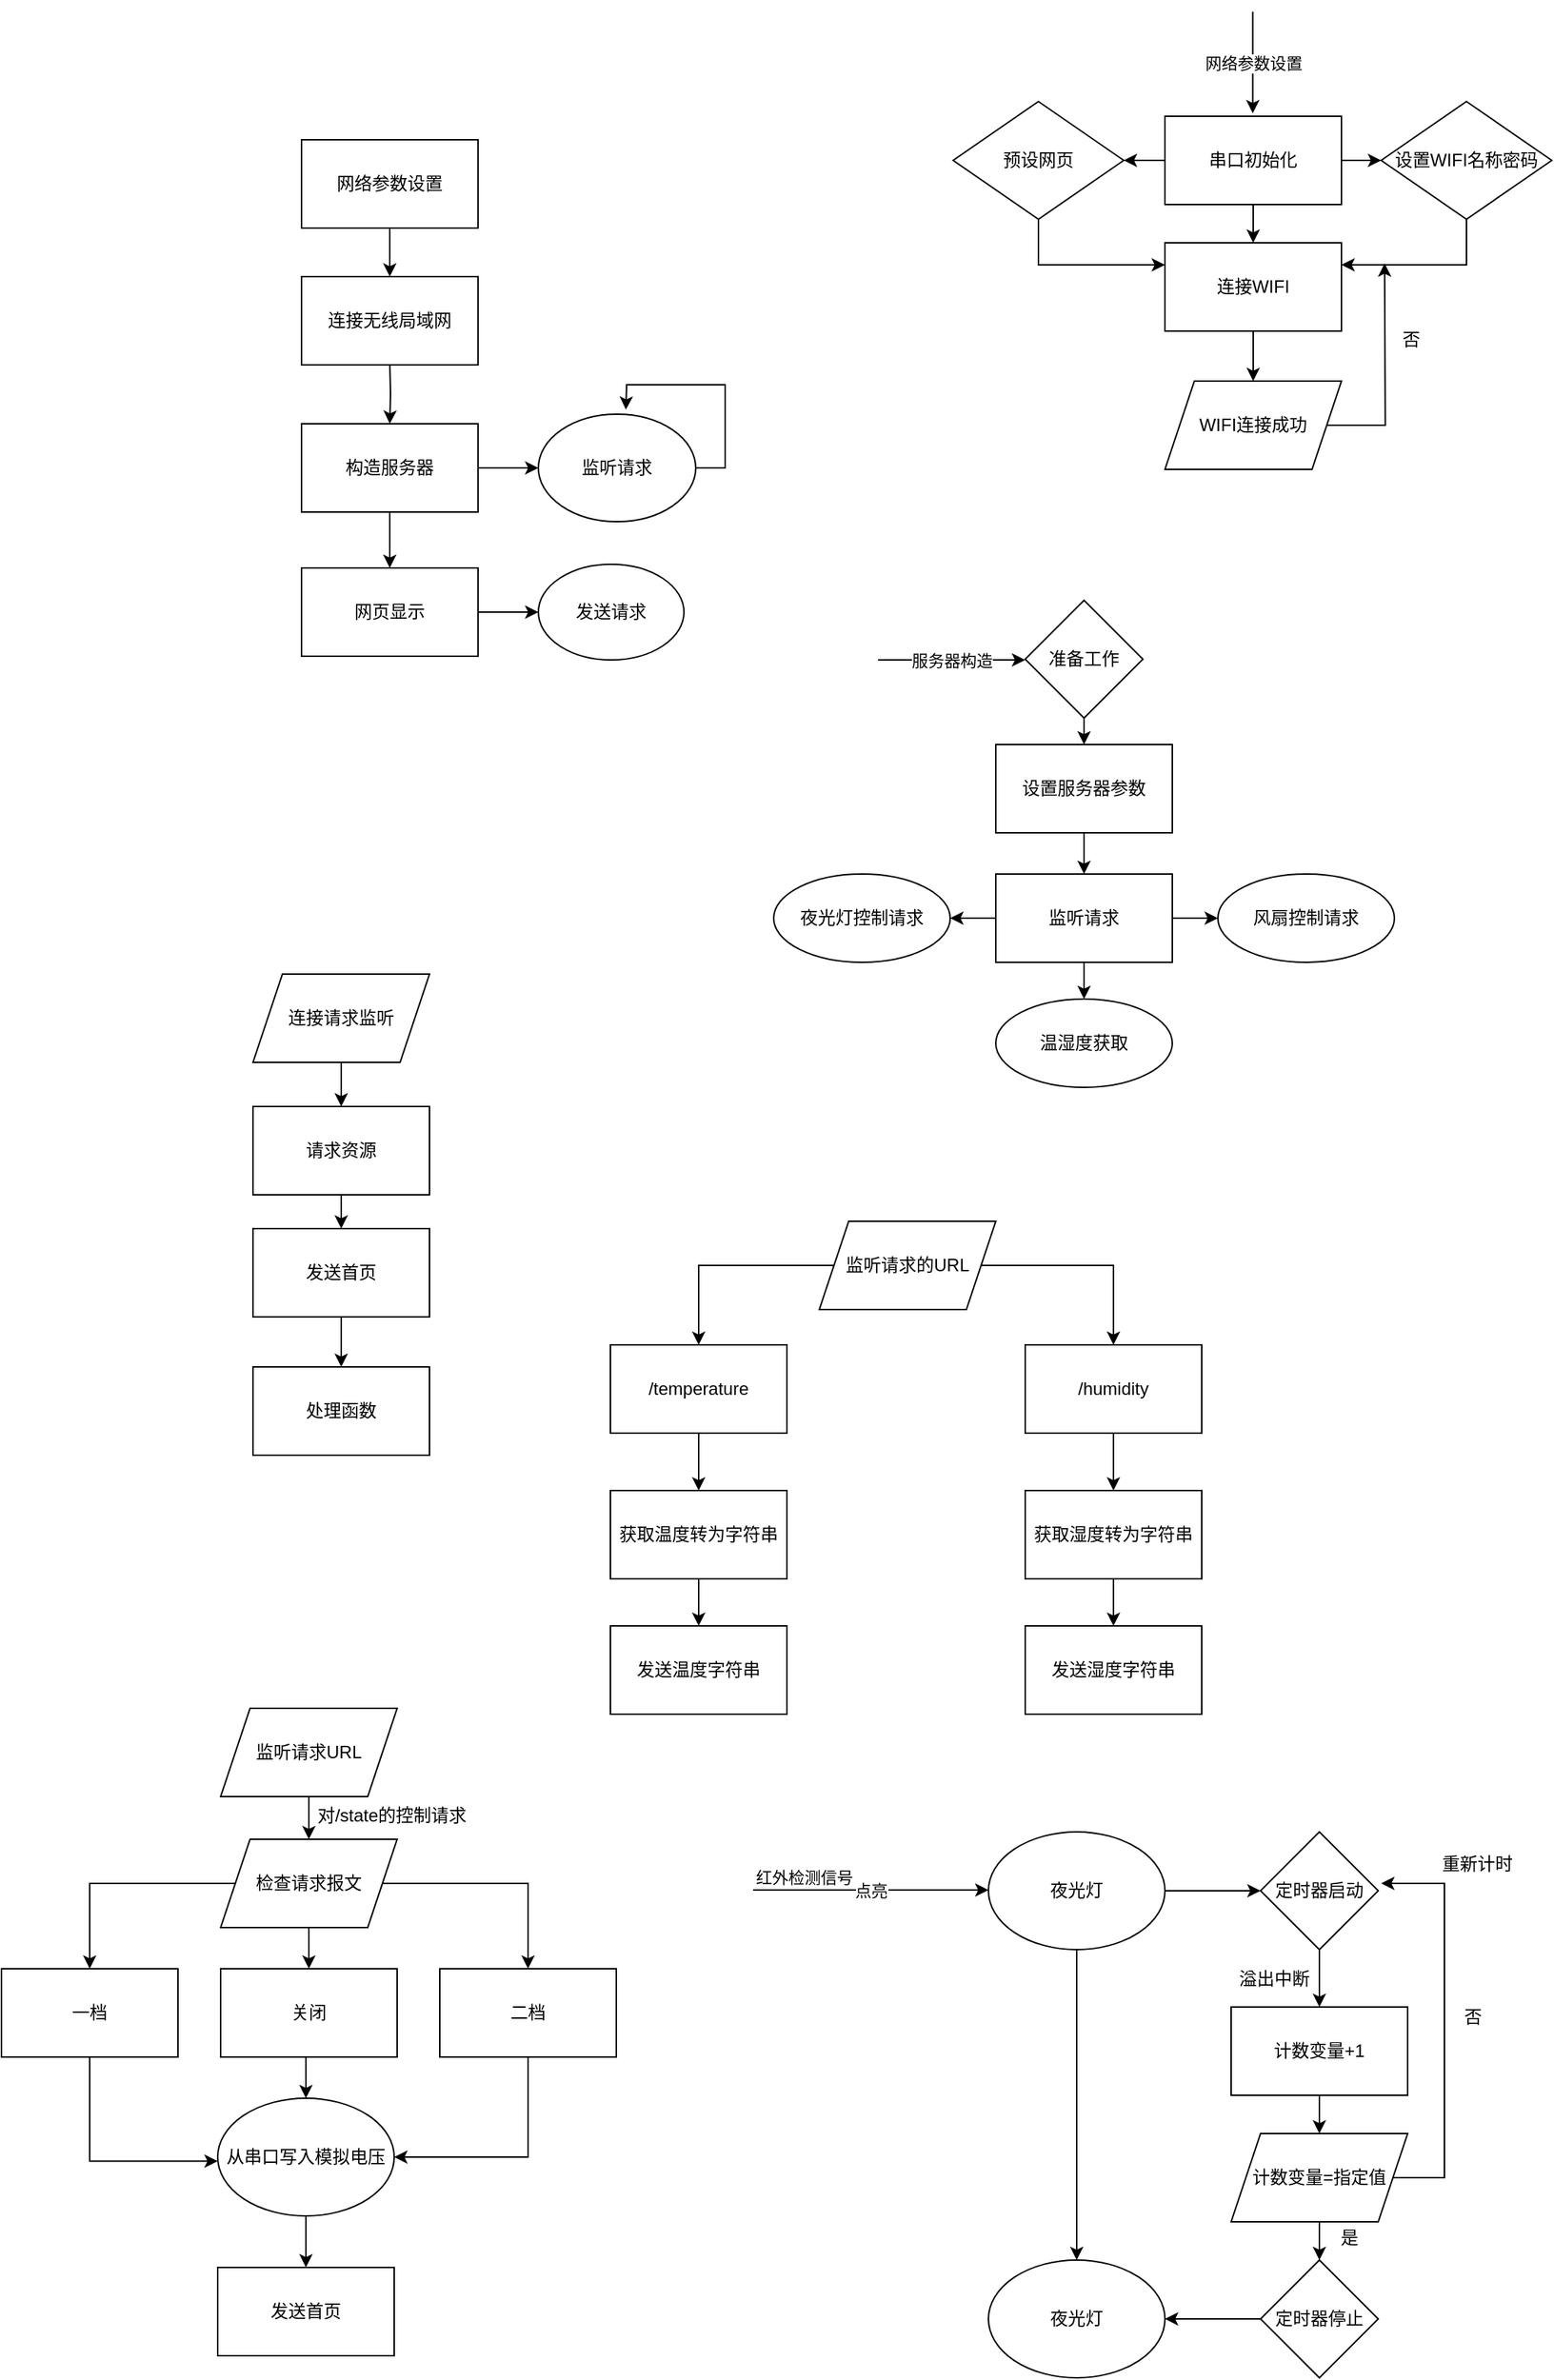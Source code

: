 <mxfile version="16.5.1" type="device"><diagram id="L2YsQoSSXzb7lMVXkIDc" name="第 1 页"><mxGraphModel dx="1038" dy="660" grid="0" gridSize="14" guides="1" tooltips="1" connect="1" arrows="1" fold="1" page="1" pageScale="1" pageWidth="1169" pageHeight="1654" math="0" shadow="0"><root><mxCell id="0"/><mxCell id="1" parent="0"/><mxCell id="rEMloxeeWNYrb5MUOEQf-3" style="edgeStyle=orthogonalEdgeStyle;rounded=0;orthogonalLoop=1;jettySize=auto;html=1;entryX=0.5;entryY=0;entryDx=0;entryDy=0;" parent="1" target="rEMloxeeWNYrb5MUOEQf-2" edge="1"><mxGeometry relative="1" as="geometry"><mxPoint x="317" y="257" as="sourcePoint"/></mxGeometry></mxCell><mxCell id="rEMloxeeWNYrb5MUOEQf-5" value="" style="edgeStyle=orthogonalEdgeStyle;rounded=0;orthogonalLoop=1;jettySize=auto;html=1;" parent="1" source="rEMloxeeWNYrb5MUOEQf-2" target="rEMloxeeWNYrb5MUOEQf-4" edge="1"><mxGeometry relative="1" as="geometry"/></mxCell><mxCell id="rEMloxeeWNYrb5MUOEQf-12" style="edgeStyle=orthogonalEdgeStyle;rounded=0;orthogonalLoop=1;jettySize=auto;html=1;exitX=1;exitY=0.5;exitDx=0;exitDy=0;entryX=0;entryY=0.5;entryDx=0;entryDy=0;" parent="1" source="rEMloxeeWNYrb5MUOEQf-2" target="rEMloxeeWNYrb5MUOEQf-11" edge="1"><mxGeometry relative="1" as="geometry"/></mxCell><mxCell id="rEMloxeeWNYrb5MUOEQf-2" value="构造服务器" style="rounded=0;whiteSpace=wrap;html=1;" parent="1" vertex="1"><mxGeometry x="257" y="299" width="120" height="60" as="geometry"/></mxCell><mxCell id="rEMloxeeWNYrb5MUOEQf-20" style="edgeStyle=orthogonalEdgeStyle;rounded=0;orthogonalLoop=1;jettySize=auto;html=1;exitX=1;exitY=0.5;exitDx=0;exitDy=0;entryX=0;entryY=0.5;entryDx=0;entryDy=0;" parent="1" source="rEMloxeeWNYrb5MUOEQf-4" target="rEMloxeeWNYrb5MUOEQf-16" edge="1"><mxGeometry relative="1" as="geometry"/></mxCell><mxCell id="rEMloxeeWNYrb5MUOEQf-4" value="网页显示" style="whiteSpace=wrap;html=1;rounded=0;" parent="1" vertex="1"><mxGeometry x="257" y="397" width="120" height="60" as="geometry"/></mxCell><mxCell id="rEMloxeeWNYrb5MUOEQf-21" style="edgeStyle=orthogonalEdgeStyle;rounded=0;orthogonalLoop=1;jettySize=auto;html=1;exitX=1;exitY=0.5;exitDx=0;exitDy=0;" parent="1" source="rEMloxeeWNYrb5MUOEQf-11" edge="1"><mxGeometry relative="1" as="geometry"><mxPoint x="477.52" y="289.44" as="targetPoint"/></mxGeometry></mxCell><mxCell id="rEMloxeeWNYrb5MUOEQf-11" value="监听请求" style="ellipse;whiteSpace=wrap;html=1;" parent="1" vertex="1"><mxGeometry x="418" y="292.5" width="107" height="73" as="geometry"/></mxCell><mxCell id="rEMloxeeWNYrb5MUOEQf-16" value="发送请求" style="ellipse;whiteSpace=wrap;html=1;" parent="1" vertex="1"><mxGeometry x="418" y="394.5" width="99" height="65" as="geometry"/></mxCell><mxCell id="rEMloxeeWNYrb5MUOEQf-17" value="连接无线局域网" style="rounded=0;whiteSpace=wrap;html=1;" parent="1" vertex="1"><mxGeometry x="257" y="199" width="120" height="60" as="geometry"/></mxCell><mxCell id="rEMloxeeWNYrb5MUOEQf-19" style="edgeStyle=orthogonalEdgeStyle;rounded=0;orthogonalLoop=1;jettySize=auto;html=1;exitX=0.5;exitY=1;exitDx=0;exitDy=0;entryX=0.5;entryY=0;entryDx=0;entryDy=0;" parent="1" source="rEMloxeeWNYrb5MUOEQf-18" target="rEMloxeeWNYrb5MUOEQf-17" edge="1"><mxGeometry relative="1" as="geometry"/></mxCell><mxCell id="rEMloxeeWNYrb5MUOEQf-18" value="网络参数设置" style="rounded=0;whiteSpace=wrap;html=1;" parent="1" vertex="1"><mxGeometry x="257" y="106" width="120" height="60" as="geometry"/></mxCell><mxCell id="rEMloxeeWNYrb5MUOEQf-22" value="网络参数设置" style="endArrow=classic;html=1;rounded=0;" parent="1" edge="1"><mxGeometry relative="1" as="geometry"><mxPoint x="903.72" y="19" as="sourcePoint"/><mxPoint x="903.72" y="88" as="targetPoint"/></mxGeometry></mxCell><mxCell id="rEMloxeeWNYrb5MUOEQf-28" value="" style="edgeStyle=orthogonalEdgeStyle;rounded=0;orthogonalLoop=1;jettySize=auto;html=1;" parent="1" source="rEMloxeeWNYrb5MUOEQf-24" target="rEMloxeeWNYrb5MUOEQf-27" edge="1"><mxGeometry relative="1" as="geometry"/></mxCell><mxCell id="rEMloxeeWNYrb5MUOEQf-30" style="edgeStyle=orthogonalEdgeStyle;rounded=0;orthogonalLoop=1;jettySize=auto;html=1;exitX=0;exitY=0.5;exitDx=0;exitDy=0;entryX=1;entryY=0.5;entryDx=0;entryDy=0;" parent="1" source="rEMloxeeWNYrb5MUOEQf-24" target="rEMloxeeWNYrb5MUOEQf-29" edge="1"><mxGeometry relative="1" as="geometry"/></mxCell><mxCell id="rEMloxeeWNYrb5MUOEQf-34" style="edgeStyle=orthogonalEdgeStyle;rounded=0;orthogonalLoop=1;jettySize=auto;html=1;exitX=0.5;exitY=1;exitDx=0;exitDy=0;entryX=0.5;entryY=0;entryDx=0;entryDy=0;" parent="1" source="rEMloxeeWNYrb5MUOEQf-24" target="rEMloxeeWNYrb5MUOEQf-31" edge="1"><mxGeometry relative="1" as="geometry"/></mxCell><mxCell id="rEMloxeeWNYrb5MUOEQf-24" value="串口初始化" style="rounded=0;whiteSpace=wrap;html=1;" parent="1" vertex="1"><mxGeometry x="844" y="90" width="120" height="60" as="geometry"/></mxCell><mxCell id="rEMloxeeWNYrb5MUOEQf-40" style="edgeStyle=orthogonalEdgeStyle;rounded=0;orthogonalLoop=1;jettySize=auto;html=1;exitX=0.5;exitY=1;exitDx=0;exitDy=0;entryX=1;entryY=0.25;entryDx=0;entryDy=0;" parent="1" source="rEMloxeeWNYrb5MUOEQf-27" target="rEMloxeeWNYrb5MUOEQf-31" edge="1"><mxGeometry relative="1" as="geometry"/></mxCell><mxCell id="rEMloxeeWNYrb5MUOEQf-27" value="设置WIFI名称密码" style="rhombus;whiteSpace=wrap;html=1;rounded=0;" parent="1" vertex="1"><mxGeometry x="991" y="80" width="116" height="80" as="geometry"/></mxCell><mxCell id="rEMloxeeWNYrb5MUOEQf-41" style="edgeStyle=orthogonalEdgeStyle;rounded=0;orthogonalLoop=1;jettySize=auto;html=1;exitX=0.5;exitY=1;exitDx=0;exitDy=0;entryX=0;entryY=0.25;entryDx=0;entryDy=0;" parent="1" source="rEMloxeeWNYrb5MUOEQf-29" target="rEMloxeeWNYrb5MUOEQf-31" edge="1"><mxGeometry relative="1" as="geometry"/></mxCell><mxCell id="rEMloxeeWNYrb5MUOEQf-29" value="预设网页" style="rhombus;whiteSpace=wrap;html=1;rounded=0;" parent="1" vertex="1"><mxGeometry x="700" y="80" width="116" height="80" as="geometry"/></mxCell><mxCell id="rEMloxeeWNYrb5MUOEQf-36" value="" style="edgeStyle=orthogonalEdgeStyle;rounded=0;orthogonalLoop=1;jettySize=auto;html=1;" parent="1" source="rEMloxeeWNYrb5MUOEQf-31" target="rEMloxeeWNYrb5MUOEQf-35" edge="1"><mxGeometry relative="1" as="geometry"/></mxCell><mxCell id="rEMloxeeWNYrb5MUOEQf-31" value="连接WIFI" style="rounded=0;whiteSpace=wrap;html=1;" parent="1" vertex="1"><mxGeometry x="844" y="176" width="120" height="60" as="geometry"/></mxCell><mxCell id="rEMloxeeWNYrb5MUOEQf-42" style="edgeStyle=orthogonalEdgeStyle;rounded=0;orthogonalLoop=1;jettySize=auto;html=1;exitX=1;exitY=0.5;exitDx=0;exitDy=0;" parent="1" source="rEMloxeeWNYrb5MUOEQf-35" edge="1"><mxGeometry relative="1" as="geometry"><mxPoint x="993.333" y="190.0" as="targetPoint"/></mxGeometry></mxCell><mxCell id="rEMloxeeWNYrb5MUOEQf-35" value="WIFI连接成功" style="shape=parallelogram;perimeter=parallelogramPerimeter;whiteSpace=wrap;html=1;fixedSize=1;rounded=0;" parent="1" vertex="1"><mxGeometry x="844" y="270" width="120" height="60" as="geometry"/></mxCell><mxCell id="rEMloxeeWNYrb5MUOEQf-43" value="否" style="text;html=1;align=center;verticalAlign=middle;resizable=0;points=[];autosize=1;strokeColor=none;fillColor=none;" parent="1" vertex="1"><mxGeometry x="1000" y="233" width="22" height="18" as="geometry"/></mxCell><mxCell id="rEMloxeeWNYrb5MUOEQf-46" value="" style="edgeStyle=orthogonalEdgeStyle;rounded=0;orthogonalLoop=1;jettySize=auto;html=1;" parent="1" source="rEMloxeeWNYrb5MUOEQf-44" target="rEMloxeeWNYrb5MUOEQf-45" edge="1"><mxGeometry relative="1" as="geometry"/></mxCell><mxCell id="rEMloxeeWNYrb5MUOEQf-44" value="准备工作" style="rhombus;whiteSpace=wrap;html=1;" parent="1" vertex="1"><mxGeometry x="749" y="419" width="80" height="80" as="geometry"/></mxCell><mxCell id="rEMloxeeWNYrb5MUOEQf-48" value="" style="edgeStyle=orthogonalEdgeStyle;rounded=0;orthogonalLoop=1;jettySize=auto;html=1;" parent="1" source="rEMloxeeWNYrb5MUOEQf-45" target="rEMloxeeWNYrb5MUOEQf-47" edge="1"><mxGeometry relative="1" as="geometry"/></mxCell><mxCell id="rEMloxeeWNYrb5MUOEQf-45" value="设置服务器参数" style="whiteSpace=wrap;html=1;" parent="1" vertex="1"><mxGeometry x="729" y="517" width="120" height="60" as="geometry"/></mxCell><mxCell id="rEMloxeeWNYrb5MUOEQf-50" value="" style="edgeStyle=orthogonalEdgeStyle;rounded=0;orthogonalLoop=1;jettySize=auto;html=1;" parent="1" source="rEMloxeeWNYrb5MUOEQf-47" target="rEMloxeeWNYrb5MUOEQf-49" edge="1"><mxGeometry relative="1" as="geometry"/></mxCell><mxCell id="rEMloxeeWNYrb5MUOEQf-52" value="" style="edgeStyle=orthogonalEdgeStyle;rounded=0;orthogonalLoop=1;jettySize=auto;html=1;" parent="1" source="rEMloxeeWNYrb5MUOEQf-47" target="rEMloxeeWNYrb5MUOEQf-51" edge="1"><mxGeometry relative="1" as="geometry"/></mxCell><mxCell id="rEMloxeeWNYrb5MUOEQf-54" value="" style="edgeStyle=orthogonalEdgeStyle;rounded=0;orthogonalLoop=1;jettySize=auto;html=1;" parent="1" source="rEMloxeeWNYrb5MUOEQf-47" target="rEMloxeeWNYrb5MUOEQf-53" edge="1"><mxGeometry relative="1" as="geometry"/></mxCell><mxCell id="rEMloxeeWNYrb5MUOEQf-47" value="监听请求" style="whiteSpace=wrap;html=1;" parent="1" vertex="1"><mxGeometry x="729" y="605" width="120" height="60" as="geometry"/></mxCell><mxCell id="rEMloxeeWNYrb5MUOEQf-49" value="风扇控制请求" style="ellipse;whiteSpace=wrap;html=1;" parent="1" vertex="1"><mxGeometry x="880" y="605" width="120" height="60" as="geometry"/></mxCell><mxCell id="rEMloxeeWNYrb5MUOEQf-51" value="温湿度获取" style="ellipse;whiteSpace=wrap;html=1;" parent="1" vertex="1"><mxGeometry x="729" y="690" width="120" height="60" as="geometry"/></mxCell><mxCell id="rEMloxeeWNYrb5MUOEQf-53" value="夜光灯控制请求" style="ellipse;whiteSpace=wrap;html=1;" parent="1" vertex="1"><mxGeometry x="578" y="605" width="120" height="60" as="geometry"/></mxCell><mxCell id="rEMloxeeWNYrb5MUOEQf-55" value="" style="endArrow=classic;html=1;rounded=0;" parent="1" edge="1"><mxGeometry relative="1" as="geometry"><mxPoint x="649" y="459.5" as="sourcePoint"/><mxPoint x="749" y="459.5" as="targetPoint"/></mxGeometry></mxCell><mxCell id="rEMloxeeWNYrb5MUOEQf-56" value="服务器构造" style="edgeLabel;resizable=0;html=1;align=center;verticalAlign=middle;" parent="rEMloxeeWNYrb5MUOEQf-55" connectable="0" vertex="1"><mxGeometry relative="1" as="geometry"/></mxCell><mxCell id="lcTf-hxCVjUH4lvIOefl-3" value="" style="edgeStyle=orthogonalEdgeStyle;rounded=0;orthogonalLoop=1;jettySize=auto;html=1;" edge="1" parent="1" source="lcTf-hxCVjUH4lvIOefl-1" target="lcTf-hxCVjUH4lvIOefl-2"><mxGeometry relative="1" as="geometry"/></mxCell><mxCell id="lcTf-hxCVjUH4lvIOefl-1" value="连接请求监听" style="shape=parallelogram;perimeter=parallelogramPerimeter;whiteSpace=wrap;html=1;fixedSize=1;" vertex="1" parent="1"><mxGeometry x="224" y="673" width="120" height="60" as="geometry"/></mxCell><mxCell id="lcTf-hxCVjUH4lvIOefl-5" value="" style="edgeStyle=orthogonalEdgeStyle;rounded=0;orthogonalLoop=1;jettySize=auto;html=1;" edge="1" parent="1" source="lcTf-hxCVjUH4lvIOefl-2" target="lcTf-hxCVjUH4lvIOefl-4"><mxGeometry relative="1" as="geometry"/></mxCell><mxCell id="lcTf-hxCVjUH4lvIOefl-2" value="请求资源" style="whiteSpace=wrap;html=1;" vertex="1" parent="1"><mxGeometry x="224" y="763" width="120" height="60" as="geometry"/></mxCell><mxCell id="lcTf-hxCVjUH4lvIOefl-7" value="" style="edgeStyle=orthogonalEdgeStyle;rounded=0;orthogonalLoop=1;jettySize=auto;html=1;" edge="1" parent="1" source="lcTf-hxCVjUH4lvIOefl-4" target="lcTf-hxCVjUH4lvIOefl-6"><mxGeometry relative="1" as="geometry"/></mxCell><mxCell id="lcTf-hxCVjUH4lvIOefl-4" value="发送首页" style="whiteSpace=wrap;html=1;" vertex="1" parent="1"><mxGeometry x="224" y="846" width="120" height="60" as="geometry"/></mxCell><mxCell id="lcTf-hxCVjUH4lvIOefl-6" value="处理函数" style="whiteSpace=wrap;html=1;" vertex="1" parent="1"><mxGeometry x="224" y="940" width="120" height="60" as="geometry"/></mxCell><mxCell id="lcTf-hxCVjUH4lvIOefl-10" value="" style="edgeStyle=orthogonalEdgeStyle;rounded=0;orthogonalLoop=1;jettySize=auto;html=1;" edge="1" parent="1" source="lcTf-hxCVjUH4lvIOefl-8" target="lcTf-hxCVjUH4lvIOefl-9"><mxGeometry relative="1" as="geometry"/></mxCell><mxCell id="lcTf-hxCVjUH4lvIOefl-12" value="" style="edgeStyle=orthogonalEdgeStyle;rounded=0;orthogonalLoop=1;jettySize=auto;html=1;" edge="1" parent="1" source="lcTf-hxCVjUH4lvIOefl-8" target="lcTf-hxCVjUH4lvIOefl-11"><mxGeometry relative="1" as="geometry"/></mxCell><mxCell id="lcTf-hxCVjUH4lvIOefl-8" value="监听请求的URL" style="shape=parallelogram;perimeter=parallelogramPerimeter;whiteSpace=wrap;html=1;fixedSize=1;" vertex="1" parent="1"><mxGeometry x="609" y="841" width="120" height="60" as="geometry"/></mxCell><mxCell id="lcTf-hxCVjUH4lvIOefl-14" value="" style="edgeStyle=orthogonalEdgeStyle;rounded=0;orthogonalLoop=1;jettySize=auto;html=1;" edge="1" parent="1" source="lcTf-hxCVjUH4lvIOefl-9" target="lcTf-hxCVjUH4lvIOefl-13"><mxGeometry relative="1" as="geometry"/></mxCell><mxCell id="lcTf-hxCVjUH4lvIOefl-9" value="/humidity" style="whiteSpace=wrap;html=1;" vertex="1" parent="1"><mxGeometry x="749" y="925" width="120" height="60" as="geometry"/></mxCell><mxCell id="lcTf-hxCVjUH4lvIOefl-16" value="" style="edgeStyle=orthogonalEdgeStyle;rounded=0;orthogonalLoop=1;jettySize=auto;html=1;" edge="1" parent="1" source="lcTf-hxCVjUH4lvIOefl-11" target="lcTf-hxCVjUH4lvIOefl-15"><mxGeometry relative="1" as="geometry"/></mxCell><mxCell id="lcTf-hxCVjUH4lvIOefl-11" value="/temperature" style="whiteSpace=wrap;html=1;" vertex="1" parent="1"><mxGeometry x="467" y="925" width="120" height="60" as="geometry"/></mxCell><mxCell id="lcTf-hxCVjUH4lvIOefl-20" value="" style="edgeStyle=orthogonalEdgeStyle;rounded=0;orthogonalLoop=1;jettySize=auto;html=1;" edge="1" parent="1" source="lcTf-hxCVjUH4lvIOefl-13" target="lcTf-hxCVjUH4lvIOefl-19"><mxGeometry relative="1" as="geometry"/></mxCell><mxCell id="lcTf-hxCVjUH4lvIOefl-13" value="获取湿度转为字符串" style="whiteSpace=wrap;html=1;" vertex="1" parent="1"><mxGeometry x="749" y="1024" width="120" height="60" as="geometry"/></mxCell><mxCell id="lcTf-hxCVjUH4lvIOefl-18" value="" style="edgeStyle=orthogonalEdgeStyle;rounded=0;orthogonalLoop=1;jettySize=auto;html=1;" edge="1" parent="1" source="lcTf-hxCVjUH4lvIOefl-15" target="lcTf-hxCVjUH4lvIOefl-17"><mxGeometry relative="1" as="geometry"/></mxCell><mxCell id="lcTf-hxCVjUH4lvIOefl-15" value="获取温度转为字符串" style="whiteSpace=wrap;html=1;" vertex="1" parent="1"><mxGeometry x="467" y="1024" width="120" height="60" as="geometry"/></mxCell><mxCell id="lcTf-hxCVjUH4lvIOefl-17" value="发送温度字符串" style="whiteSpace=wrap;html=1;" vertex="1" parent="1"><mxGeometry x="467" y="1116" width="120" height="60" as="geometry"/></mxCell><mxCell id="lcTf-hxCVjUH4lvIOefl-19" value="发送湿度字符串" style="whiteSpace=wrap;html=1;" vertex="1" parent="1"><mxGeometry x="749" y="1116" width="120" height="60" as="geometry"/></mxCell><mxCell id="lcTf-hxCVjUH4lvIOefl-23" value="" style="edgeStyle=orthogonalEdgeStyle;rounded=0;orthogonalLoop=1;jettySize=auto;html=1;" edge="1" parent="1" source="lcTf-hxCVjUH4lvIOefl-21" target="lcTf-hxCVjUH4lvIOefl-22"><mxGeometry relative="1" as="geometry"/></mxCell><mxCell id="lcTf-hxCVjUH4lvIOefl-21" value="监听请求URL" style="shape=parallelogram;perimeter=parallelogramPerimeter;whiteSpace=wrap;html=1;fixedSize=1;" vertex="1" parent="1"><mxGeometry x="202" y="1172" width="120" height="60" as="geometry"/></mxCell><mxCell id="lcTf-hxCVjUH4lvIOefl-26" value="" style="edgeStyle=orthogonalEdgeStyle;rounded=0;orthogonalLoop=1;jettySize=auto;html=1;" edge="1" parent="1" source="lcTf-hxCVjUH4lvIOefl-22" target="lcTf-hxCVjUH4lvIOefl-25"><mxGeometry relative="1" as="geometry"/></mxCell><mxCell id="lcTf-hxCVjUH4lvIOefl-33" style="edgeStyle=orthogonalEdgeStyle;rounded=0;orthogonalLoop=1;jettySize=auto;html=1;exitX=1;exitY=0.5;exitDx=0;exitDy=0;entryX=0.5;entryY=0;entryDx=0;entryDy=0;" edge="1" parent="1" source="lcTf-hxCVjUH4lvIOefl-22" target="lcTf-hxCVjUH4lvIOefl-31"><mxGeometry relative="1" as="geometry"/></mxCell><mxCell id="lcTf-hxCVjUH4lvIOefl-34" style="edgeStyle=orthogonalEdgeStyle;rounded=0;orthogonalLoop=1;jettySize=auto;html=1;exitX=0;exitY=0.5;exitDx=0;exitDy=0;" edge="1" parent="1" source="lcTf-hxCVjUH4lvIOefl-22" target="lcTf-hxCVjUH4lvIOefl-32"><mxGeometry relative="1" as="geometry"/></mxCell><mxCell id="lcTf-hxCVjUH4lvIOefl-22" value="检查请求报文" style="shape=parallelogram;perimeter=parallelogramPerimeter;whiteSpace=wrap;html=1;fixedSize=1;" vertex="1" parent="1"><mxGeometry x="202" y="1261" width="120" height="60" as="geometry"/></mxCell><mxCell id="lcTf-hxCVjUH4lvIOefl-24" value="对/state的控制请求" style="text;html=1;align=center;verticalAlign=middle;resizable=0;points=[];autosize=1;strokeColor=none;fillColor=none;" vertex="1" parent="1"><mxGeometry x="262" y="1236" width="112" height="18" as="geometry"/></mxCell><mxCell id="lcTf-hxCVjUH4lvIOefl-38" style="edgeStyle=orthogonalEdgeStyle;rounded=0;orthogonalLoop=1;jettySize=auto;html=1;exitX=0.5;exitY=1;exitDx=0;exitDy=0;entryX=0.5;entryY=0;entryDx=0;entryDy=0;" edge="1" parent="1" source="lcTf-hxCVjUH4lvIOefl-25" target="lcTf-hxCVjUH4lvIOefl-35"><mxGeometry relative="1" as="geometry"/></mxCell><mxCell id="lcTf-hxCVjUH4lvIOefl-25" value="关闭" style="whiteSpace=wrap;html=1;" vertex="1" parent="1"><mxGeometry x="202" y="1349" width="120" height="60" as="geometry"/></mxCell><mxCell id="lcTf-hxCVjUH4lvIOefl-37" style="edgeStyle=orthogonalEdgeStyle;rounded=0;orthogonalLoop=1;jettySize=auto;html=1;exitX=0.5;exitY=1;exitDx=0;exitDy=0;entryX=1;entryY=0.5;entryDx=0;entryDy=0;" edge="1" parent="1" source="lcTf-hxCVjUH4lvIOefl-31" target="lcTf-hxCVjUH4lvIOefl-35"><mxGeometry relative="1" as="geometry"/></mxCell><mxCell id="lcTf-hxCVjUH4lvIOefl-31" value="二档" style="rounded=0;whiteSpace=wrap;html=1;" vertex="1" parent="1"><mxGeometry x="351" y="1349" width="120" height="60" as="geometry"/></mxCell><mxCell id="lcTf-hxCVjUH4lvIOefl-36" style="edgeStyle=orthogonalEdgeStyle;rounded=0;orthogonalLoop=1;jettySize=auto;html=1;exitX=0.5;exitY=1;exitDx=0;exitDy=0;entryX=0;entryY=0.535;entryDx=0;entryDy=0;entryPerimeter=0;" edge="1" parent="1" source="lcTf-hxCVjUH4lvIOefl-32" target="lcTf-hxCVjUH4lvIOefl-35"><mxGeometry relative="1" as="geometry"/></mxCell><mxCell id="lcTf-hxCVjUH4lvIOefl-32" value="一档" style="rounded=0;whiteSpace=wrap;html=1;" vertex="1" parent="1"><mxGeometry x="53" y="1349" width="120" height="60" as="geometry"/></mxCell><mxCell id="lcTf-hxCVjUH4lvIOefl-41" value="" style="edgeStyle=orthogonalEdgeStyle;rounded=0;orthogonalLoop=1;jettySize=auto;html=1;" edge="1" parent="1" source="lcTf-hxCVjUH4lvIOefl-35" target="lcTf-hxCVjUH4lvIOefl-40"><mxGeometry relative="1" as="geometry"/></mxCell><mxCell id="lcTf-hxCVjUH4lvIOefl-35" value="从串口写入模拟电压" style="ellipse;whiteSpace=wrap;html=1;" vertex="1" parent="1"><mxGeometry x="200" y="1437" width="120" height="80" as="geometry"/></mxCell><mxCell id="lcTf-hxCVjUH4lvIOefl-40" value="发送首页" style="whiteSpace=wrap;html=1;" vertex="1" parent="1"><mxGeometry x="200" y="1552" width="120" height="60" as="geometry"/></mxCell><mxCell id="lcTf-hxCVjUH4lvIOefl-42" value="" style="endArrow=classic;html=1;rounded=0;" edge="1" parent="1"><mxGeometry relative="1" as="geometry"><mxPoint x="564" y="1295.5" as="sourcePoint"/><mxPoint x="724" y="1295.5" as="targetPoint"/></mxGeometry></mxCell><mxCell id="lcTf-hxCVjUH4lvIOefl-43" value="点亮" style="edgeLabel;resizable=0;html=1;align=center;verticalAlign=middle;" connectable="0" vertex="1" parent="lcTf-hxCVjUH4lvIOefl-42"><mxGeometry relative="1" as="geometry"/></mxCell><mxCell id="lcTf-hxCVjUH4lvIOefl-44" value="红外检测信号" style="edgeLabel;resizable=0;html=1;align=left;verticalAlign=bottom;" connectable="0" vertex="1" parent="lcTf-hxCVjUH4lvIOefl-42"><mxGeometry x="-1" relative="1" as="geometry"/></mxCell><mxCell id="lcTf-hxCVjUH4lvIOefl-47" value="" style="edgeStyle=orthogonalEdgeStyle;rounded=0;orthogonalLoop=1;jettySize=auto;html=1;" edge="1" parent="1" source="lcTf-hxCVjUH4lvIOefl-45" target="lcTf-hxCVjUH4lvIOefl-46"><mxGeometry relative="1" as="geometry"/></mxCell><mxCell id="lcTf-hxCVjUH4lvIOefl-49" value="" style="edgeStyle=orthogonalEdgeStyle;rounded=0;orthogonalLoop=1;jettySize=auto;html=1;" edge="1" parent="1" source="lcTf-hxCVjUH4lvIOefl-45" target="lcTf-hxCVjUH4lvIOefl-48"><mxGeometry relative="1" as="geometry"/></mxCell><mxCell id="lcTf-hxCVjUH4lvIOefl-45" value="夜光灯" style="ellipse;whiteSpace=wrap;html=1;" vertex="1" parent="1"><mxGeometry x="724" y="1256" width="120" height="80" as="geometry"/></mxCell><mxCell id="lcTf-hxCVjUH4lvIOefl-46" value="夜光灯" style="ellipse;whiteSpace=wrap;html=1;" vertex="1" parent="1"><mxGeometry x="724" y="1547" width="120" height="80" as="geometry"/></mxCell><mxCell id="lcTf-hxCVjUH4lvIOefl-51" value="" style="edgeStyle=orthogonalEdgeStyle;rounded=0;orthogonalLoop=1;jettySize=auto;html=1;" edge="1" parent="1" source="lcTf-hxCVjUH4lvIOefl-48" target="lcTf-hxCVjUH4lvIOefl-50"><mxGeometry relative="1" as="geometry"/></mxCell><mxCell id="lcTf-hxCVjUH4lvIOefl-48" value="定时器启动" style="rhombus;whiteSpace=wrap;html=1;" vertex="1" parent="1"><mxGeometry x="909" y="1256" width="80" height="80" as="geometry"/></mxCell><mxCell id="lcTf-hxCVjUH4lvIOefl-54" value="" style="edgeStyle=orthogonalEdgeStyle;rounded=0;orthogonalLoop=1;jettySize=auto;html=1;" edge="1" parent="1" source="lcTf-hxCVjUH4lvIOefl-50" target="lcTf-hxCVjUH4lvIOefl-53"><mxGeometry relative="1" as="geometry"/></mxCell><mxCell id="lcTf-hxCVjUH4lvIOefl-50" value="计数变量+1" style="whiteSpace=wrap;html=1;" vertex="1" parent="1"><mxGeometry x="889" y="1375" width="120" height="60" as="geometry"/></mxCell><mxCell id="lcTf-hxCVjUH4lvIOefl-52" value="溢出中断" style="text;html=1;align=center;verticalAlign=middle;resizable=0;points=[];autosize=1;strokeColor=none;fillColor=none;" vertex="1" parent="1"><mxGeometry x="889" y="1347" width="58" height="18" as="geometry"/></mxCell><mxCell id="lcTf-hxCVjUH4lvIOefl-56" style="edgeStyle=orthogonalEdgeStyle;rounded=0;orthogonalLoop=1;jettySize=auto;html=1;exitX=1;exitY=0.5;exitDx=0;exitDy=0;" edge="1" parent="1" source="lcTf-hxCVjUH4lvIOefl-53"><mxGeometry relative="1" as="geometry"><mxPoint x="991" y="1291" as="targetPoint"/><Array as="points"><mxPoint x="1034" y="1491"/><mxPoint x="1034" y="1291"/></Array></mxGeometry></mxCell><mxCell id="lcTf-hxCVjUH4lvIOefl-60" value="" style="edgeStyle=orthogonalEdgeStyle;rounded=0;orthogonalLoop=1;jettySize=auto;html=1;" edge="1" parent="1" source="lcTf-hxCVjUH4lvIOefl-53" target="lcTf-hxCVjUH4lvIOefl-59"><mxGeometry relative="1" as="geometry"/></mxCell><mxCell id="lcTf-hxCVjUH4lvIOefl-53" value="计数变量=指定值" style="shape=parallelogram;perimeter=parallelogramPerimeter;whiteSpace=wrap;html=1;fixedSize=1;" vertex="1" parent="1"><mxGeometry x="889" y="1461" width="120" height="60" as="geometry"/></mxCell><mxCell id="lcTf-hxCVjUH4lvIOefl-57" value="重新计时" style="text;html=1;align=center;verticalAlign=middle;resizable=0;points=[];autosize=1;strokeColor=none;fillColor=none;" vertex="1" parent="1"><mxGeometry x="1027" y="1269" width="58" height="18" as="geometry"/></mxCell><mxCell id="lcTf-hxCVjUH4lvIOefl-58" value="否" style="text;html=1;align=center;verticalAlign=middle;resizable=0;points=[];autosize=1;strokeColor=none;fillColor=none;" vertex="1" parent="1"><mxGeometry x="1042" y="1373" width="22" height="18" as="geometry"/></mxCell><mxCell id="lcTf-hxCVjUH4lvIOefl-62" style="edgeStyle=orthogonalEdgeStyle;rounded=0;orthogonalLoop=1;jettySize=auto;html=1;exitX=0;exitY=0.5;exitDx=0;exitDy=0;entryX=1;entryY=0.5;entryDx=0;entryDy=0;" edge="1" parent="1" source="lcTf-hxCVjUH4lvIOefl-59" target="lcTf-hxCVjUH4lvIOefl-46"><mxGeometry relative="1" as="geometry"/></mxCell><mxCell id="lcTf-hxCVjUH4lvIOefl-59" value="定时器停止" style="rhombus;whiteSpace=wrap;html=1;" vertex="1" parent="1"><mxGeometry x="909" y="1547" width="80" height="80" as="geometry"/></mxCell><mxCell id="lcTf-hxCVjUH4lvIOefl-61" value="是" style="text;html=1;align=center;verticalAlign=middle;resizable=0;points=[];autosize=1;strokeColor=none;fillColor=none;" vertex="1" parent="1"><mxGeometry x="958" y="1523" width="22" height="18" as="geometry"/></mxCell></root></mxGraphModel></diagram></mxfile>
